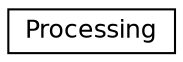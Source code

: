 digraph "Graphical Class Hierarchy"
{
 // INTERACTIVE_SVG=YES
  edge [fontname="Helvetica",fontsize="12",labelfontname="Helvetica",labelfontsize="12"];
  node [fontname="Helvetica",fontsize="12",shape=record];
  rankdir="LR";
  Node1 [label="Processing",height=0.2,width=0.4,color="black", fillcolor="white", style="filled",URL="$a00011.html"];
}
